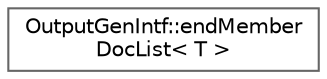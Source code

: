 digraph "Graphical Class Hierarchy"
{
 // INTERACTIVE_SVG=YES
 // LATEX_PDF_SIZE
  bgcolor="transparent";
  edge [fontname=Helvetica,fontsize=10,labelfontname=Helvetica,labelfontsize=10];
  node [fontname=Helvetica,fontsize=10,shape=box,height=0.2,width=0.4];
  rankdir="LR";
  Node0 [label="OutputGenIntf::endMember\lDocList\< T \>",height=0.2,width=0.4,color="grey40", fillcolor="white", style="filled",URL="$d4/d5b/struct_output_gen_intf_1_1end_member_doc_list.html",tooltip=" "];
}
